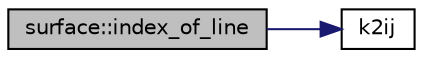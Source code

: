digraph "surface::index_of_line"
{
  edge [fontname="Helvetica",fontsize="10",labelfontname="Helvetica",labelfontsize="10"];
  node [fontname="Helvetica",fontsize="10",shape=record];
  rankdir="LR";
  Node2605 [label="surface::index_of_line",height=0.2,width=0.4,color="black", fillcolor="grey75", style="filled", fontcolor="black"];
  Node2605 -> Node2606 [color="midnightblue",fontsize="10",style="solid",fontname="Helvetica"];
  Node2606 [label="k2ij",height=0.2,width=0.4,color="black", fillcolor="white", style="filled",URL="$df/dbf/sajeeb_8_c.html#a94379148acec1c2aeedad1903aa0756a"];
}
